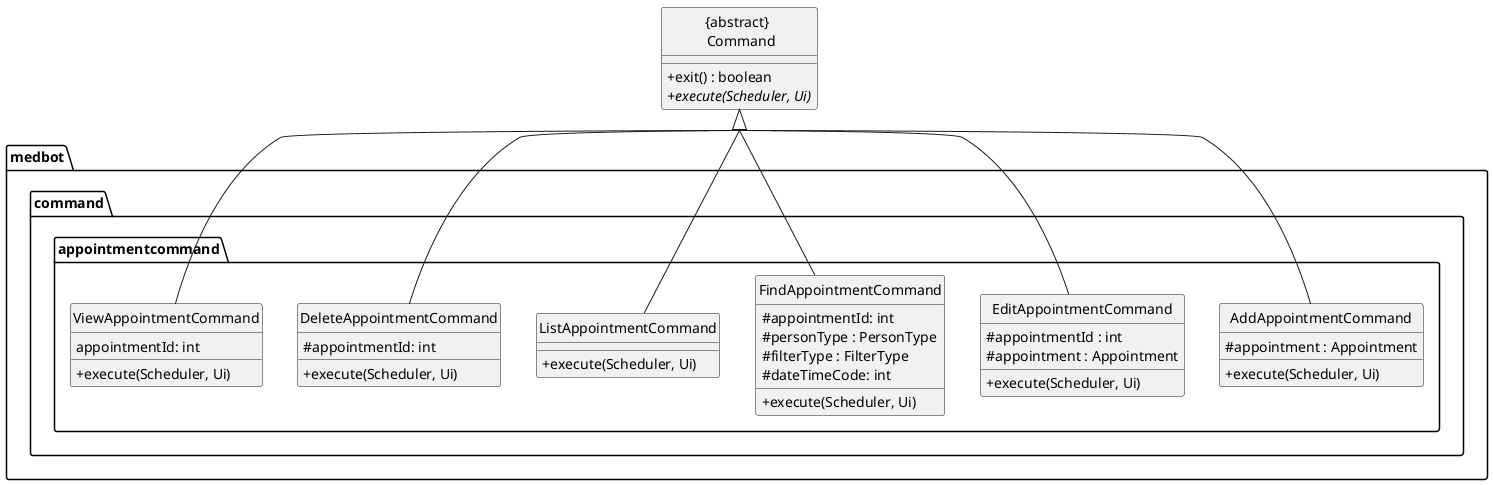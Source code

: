 @startuml

hide circle
skinparam classAttributeIconSize 0

skinparam groupInheritance 6

class "{abstract} \n Command"{

    + exit() : boolean
    + {abstract} execute(Scheduler, Ui)
}


package medbot.command.appointmentcommand {
class AddAppointmentCommand{
    # appointment : Appointment
    + execute(Scheduler, Ui)
}

class EditAppointmentCommand{

    # appointmentId : int
    # appointment : Appointment
    + execute(Scheduler, Ui)
}

class FindAppointmentCommand{
    # appointmentId: int
    # personType : PersonType
    # filterType : FilterType
    # dateTimeCode: int
    + execute(Scheduler, Ui)
}

class ListAppointmentCommand{
    + execute(Scheduler, Ui)
}
class DeleteAppointmentCommand{
    # appointmentId: int
    + execute(Scheduler, Ui)
}
class ViewAppointmentCommand{
    appointmentId: int
    + execute(Scheduler, Ui)
}
"{abstract} \n Command" <|-- AddAppointmentCommand
"{abstract} \n Command" <|-- EditAppointmentCommand
"{abstract} \n Command" <|-- DeleteAppointmentCommand
"{abstract} \n Command" <|-- ListAppointmentCommand
"{abstract} \n Command" <|-- FindAppointmentCommand
"{abstract} \n Command" <|-- ViewAppointmentCommand
}

@enduml